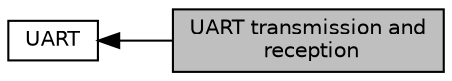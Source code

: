 digraph "UART transmission and reception"
{
  edge [fontname="Helvetica",fontsize="10",labelfontname="Helvetica",labelfontsize="10"];
  node [fontname="Helvetica",fontsize="10",shape=record];
  rankdir=LR;
  Node1 [label="UART",height=0.2,width=0.4,color="black", fillcolor="white", style="filled",URL="$group__uart__file.html",tooltip="libopencm3 LM4F Universal Asynchronous Receiver Transmitter "];
  Node0 [label="UART transmission and\l reception",height=0.2,width=0.4,color="black", fillcolor="grey75", style="filled", fontcolor="black"];
  Node1->Node0 [shape=plaintext, dir="back", style="solid"];
}
